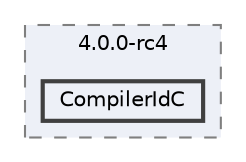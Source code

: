 digraph "build/CMakeFiles/4.0.0-rc4/CompilerIdC"
{
 // LATEX_PDF_SIZE
  bgcolor="transparent";
  edge [fontname=Helvetica,fontsize=10,labelfontname=Helvetica,labelfontsize=10];
  node [fontname=Helvetica,fontsize=10,shape=box,height=0.2,width=0.4];
  compound=true
  subgraph clusterdir_fd408217f95d3f1da988aefb624fd514 {
    graph [ bgcolor="#edf0f7", pencolor="grey50", label="4.0.0-rc4", fontname=Helvetica,fontsize=10 style="filled,dashed", URL="dir_fd408217f95d3f1da988aefb624fd514.html",tooltip=""]
  dir_cb5e7089658397c1934729acbc4488ca [label="CompilerIdC", fillcolor="#edf0f7", color="grey25", style="filled,bold", URL="dir_cb5e7089658397c1934729acbc4488ca.html",tooltip=""];
  }
}
